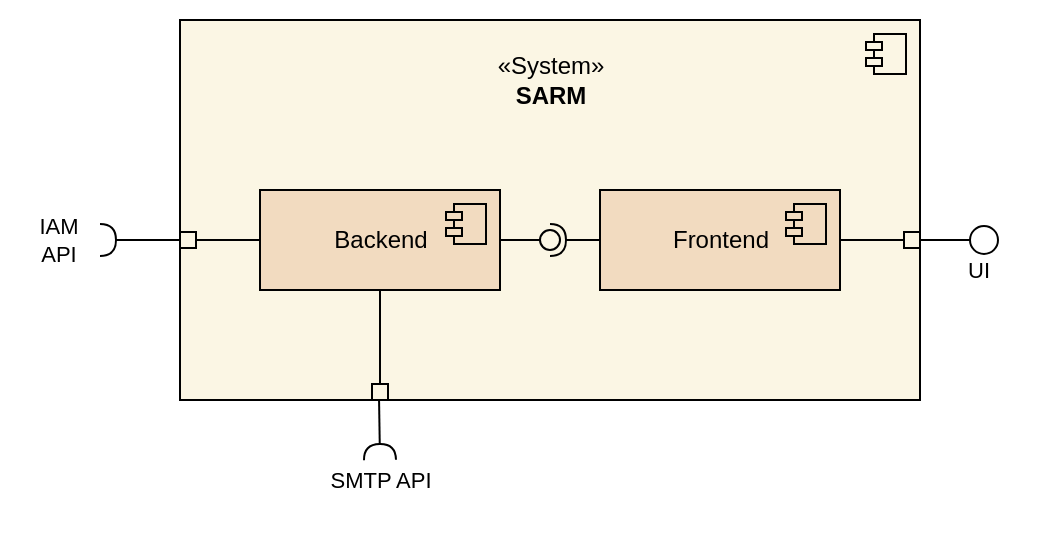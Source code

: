 <mxfile>
    <diagram id="2KhIsbDiPvBkP_OM17Oy" name="Page-1">
        <mxGraphModel dx="614" dy="419" grid="1" gridSize="10" guides="1" tooltips="1" connect="1" arrows="1" fold="1" page="1" pageScale="1" pageWidth="850" pageHeight="1100" background="#FFFFFF" math="0" shadow="0">
            <root>
                <mxCell id="0"/>
                <mxCell id="1" parent="0"/>
                <mxCell id="54" value="" style="whiteSpace=wrap;html=1;labelBackgroundColor=none;labelBorderColor=default;strokeColor=none;fontColor=#000000;fillColor=none;" parent="1" vertex="1">
                    <mxGeometry x="80" y="30" width="530" height="270" as="geometry"/>
                </mxCell>
                <mxCell id="45" style="edgeStyle=none;html=1;strokeColor=#000000;fontColor=#000000;endArrow=circle;endFill=0;" parent="1" edge="1">
                    <mxGeometry relative="1" as="geometry">
                        <mxPoint x="580" y="150" as="targetPoint"/>
                        <mxPoint x="540" y="150" as="sourcePoint"/>
                    </mxGeometry>
                </mxCell>
                <mxCell id="46" value="UI" style="edgeLabel;html=1;align=center;verticalAlign=middle;resizable=0;points=[];fontColor=#000000;labelBackgroundColor=none;" parent="45" vertex="1" connectable="0">
                    <mxGeometry x="0.414" y="-5" relative="1" as="geometry">
                        <mxPoint y="10" as="offset"/>
                    </mxGeometry>
                </mxCell>
                <mxCell id="48" style="edgeStyle=none;html=1;strokeColor=#000000;fontColor=#000000;endArrow=halfCircle;endFill=0;" parent="1" edge="1">
                    <mxGeometry relative="1" as="geometry">
                        <mxPoint x="130" y="150" as="targetPoint"/>
                        <mxPoint x="170" y="150" as="sourcePoint"/>
                    </mxGeometry>
                </mxCell>
                <mxCell id="49" value="IAM &lt;br&gt;API" style="edgeLabel;html=1;align=center;verticalAlign=middle;resizable=0;points=[];fontColor=#000000;labelBackgroundColor=none;" parent="48" vertex="1" connectable="0">
                    <mxGeometry x="0.773" y="5" relative="1" as="geometry">
                        <mxPoint x="-26" y="-5" as="offset"/>
                    </mxGeometry>
                </mxCell>
                <mxCell id="51" style="edgeStyle=none;html=1;exitX=0.269;exitY=1.002;exitDx=0;exitDy=0;strokeColor=#000000;fontColor=#000000;endArrow=halfCircle;endFill=0;exitPerimeter=0;" parent="1" source="2" edge="1">
                    <mxGeometry relative="1" as="geometry">
                        <mxPoint x="270" y="260" as="targetPoint"/>
                    </mxGeometry>
                </mxCell>
                <mxCell id="52" value="SMTP API" style="edgeLabel;html=1;align=center;verticalAlign=middle;resizable=0;points=[];fontColor=#000000;labelBackgroundColor=none;" parent="51" vertex="1" connectable="0">
                    <mxGeometry x="0.866" y="7" relative="1" as="geometry">
                        <mxPoint x="-7" y="12" as="offset"/>
                    </mxGeometry>
                </mxCell>
                <mxCell id="2" value="«System»&lt;br&gt;&lt;b&gt;SARM&lt;br&gt;&lt;br&gt;&lt;br&gt;&lt;br&gt;&lt;br&gt;&lt;br&gt;&lt;br&gt;&lt;br&gt;&lt;br&gt;&lt;br&gt;&lt;/b&gt;" style="html=1;dropTarget=0;fillColor=#fbf6e4;strokeColor=#000000;fontColor=#000000;" parent="1" vertex="1">
                    <mxGeometry x="170" y="40" width="370" height="190" as="geometry"/>
                </mxCell>
                <mxCell id="3" value="" style="shape=module;jettyWidth=8;jettyHeight=4;fillColor=#fbf6e4;strokeColor=#000000;" parent="2" vertex="1">
                    <mxGeometry x="1" width="20" height="20" relative="1" as="geometry">
                        <mxPoint x="-27" y="7" as="offset"/>
                    </mxGeometry>
                </mxCell>
                <mxCell id="39" style="edgeStyle=none;html=1;exitX=0;exitY=0.5;exitDx=0;exitDy=0;strokeColor=#000000;fontColor=#000000;endArrow=box;endFill=0;" parent="1" source="20" edge="1">
                    <mxGeometry relative="1" as="geometry">
                        <mxPoint x="170" y="150.0" as="targetPoint"/>
                    </mxGeometry>
                </mxCell>
                <mxCell id="50" style="edgeStyle=none;html=1;exitX=0.5;exitY=1;exitDx=0;exitDy=0;strokeColor=#000000;fontColor=#000000;endArrow=box;endFill=0;" parent="1" source="20" edge="1">
                    <mxGeometry relative="1" as="geometry">
                        <mxPoint x="270" y="230" as="targetPoint"/>
                    </mxGeometry>
                </mxCell>
                <mxCell id="20" value="Backend" style="html=1;dropTarget=0;fillColor=#f2dbc0;strokeColor=#000000;fontColor=#000000;" parent="1" vertex="1">
                    <mxGeometry x="210" y="125" width="120" height="50" as="geometry"/>
                </mxCell>
                <mxCell id="21" value="" style="shape=module;jettyWidth=8;jettyHeight=4;fillColor=#f2dbc0;strokeColor=#000000;" parent="20" vertex="1">
                    <mxGeometry x="1" width="20" height="20" relative="1" as="geometry">
                        <mxPoint x="-27" y="7" as="offset"/>
                    </mxGeometry>
                </mxCell>
                <mxCell id="44" style="edgeStyle=none;html=1;exitX=1;exitY=0.5;exitDx=0;exitDy=0;strokeColor=#000000;fontColor=#000000;endArrow=box;endFill=0;" parent="1" source="23" edge="1">
                    <mxGeometry relative="1" as="geometry">
                        <mxPoint x="540" y="150" as="targetPoint"/>
                    </mxGeometry>
                </mxCell>
                <mxCell id="23" value="Frontend" style="html=1;dropTarget=0;fillColor=#f2dbc0;strokeColor=#000000;fontColor=#000000;" parent="1" vertex="1">
                    <mxGeometry x="380" y="125" width="120" height="50" as="geometry"/>
                </mxCell>
                <mxCell id="24" value="" style="shape=module;jettyWidth=8;jettyHeight=4;fillColor=#f2dbc0;strokeColor=#000000;" parent="23" vertex="1">
                    <mxGeometry x="1" width="20" height="20" relative="1" as="geometry">
                        <mxPoint x="-27" y="7" as="offset"/>
                    </mxGeometry>
                </mxCell>
                <mxCell id="31" value="" style="rounded=0;orthogonalLoop=1;jettySize=auto;html=1;endArrow=none;endFill=0;sketch=0;sourcePerimeterSpacing=0;targetPerimeterSpacing=0;strokeColor=#000000;fontColor=#000000;exitX=1;exitY=0.5;exitDx=0;exitDy=0;" parent="1" source="20" target="33" edge="1">
                    <mxGeometry relative="1" as="geometry">
                        <mxPoint x="335" y="150" as="sourcePoint"/>
                    </mxGeometry>
                </mxCell>
                <mxCell id="32" value="" style="rounded=0;orthogonalLoop=1;jettySize=auto;html=1;endArrow=halfCircle;endFill=0;entryX=0.5;entryY=0.5;endSize=6;strokeWidth=1;sketch=0;strokeColor=#000000;fontColor=#000000;exitX=0;exitY=0.5;exitDx=0;exitDy=0;" parent="1" source="23" target="33" edge="1">
                    <mxGeometry relative="1" as="geometry">
                        <mxPoint x="375" y="150" as="sourcePoint"/>
                    </mxGeometry>
                </mxCell>
                <mxCell id="33" value="" style="ellipse;whiteSpace=wrap;html=1;align=center;aspect=fixed;resizable=0;points=[];outlineConnect=0;sketch=0;strokeColor=#000000;fontColor=#000000;fillColor=none;" parent="1" vertex="1">
                    <mxGeometry x="350" y="145" width="10" height="10" as="geometry"/>
                </mxCell>
            </root>
        </mxGraphModel>
    </diagram>
</mxfile>